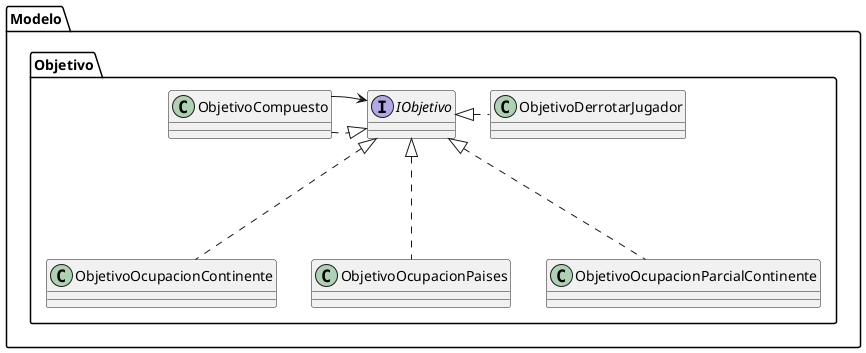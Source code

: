 @startuml
package Modelo {
    package Objetivo{
        class ObjetivoCompuesto
        class ObjetivoDerrotarJugador
        class ObjetivoOcupacionContinente
        class ObjetivoOcupacionPaises
        class ObjetivoOcupacionParcialContinente
        interface IObjetivo
    }
}

IObjetivo <|-right.- ObjetivoDerrotarJugador
IObjetivo <|-.- ObjetivoOcupacionContinente
IObjetivo <|-.- ObjetivoOcupacionPaises
IObjetivo <|-.- ObjetivoOcupacionParcialContinente
IObjetivo <|--.left- ObjetivoCompuesto
IObjetivo <-- ObjetivoCompuesto



@enduml